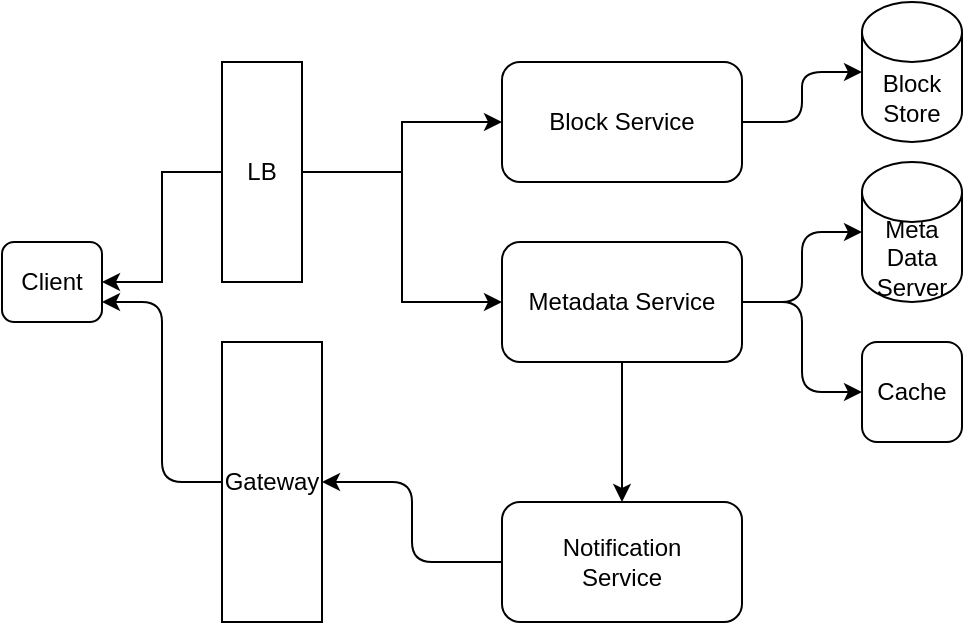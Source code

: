 <mxfile version="17.2.4" type="device"><diagram id="4fSZ2Uj5as-IFfMVaAwe" name="Page-1"><mxGraphModel dx="946" dy="619" grid="1" gridSize="10" guides="1" tooltips="1" connect="1" arrows="1" fold="1" page="1" pageScale="1" pageWidth="827" pageHeight="1169" math="0" shadow="0"><root><mxCell id="0"/><mxCell id="1" parent="0"/><mxCell id="e5QXiL_-k70wU667Boax-2" value="Client" style="rounded=1;whiteSpace=wrap;html=1;" vertex="1" parent="1"><mxGeometry x="30" y="210" width="50" height="40" as="geometry"/></mxCell><mxCell id="e5QXiL_-k70wU667Boax-8" style="edgeStyle=orthogonalEdgeStyle;rounded=0;orthogonalLoop=1;jettySize=auto;html=1;entryX=1;entryY=0.5;entryDx=0;entryDy=0;" edge="1" parent="1" source="e5QXiL_-k70wU667Boax-3" target="e5QXiL_-k70wU667Boax-2"><mxGeometry relative="1" as="geometry"/></mxCell><mxCell id="e5QXiL_-k70wU667Boax-9" style="edgeStyle=orthogonalEdgeStyle;rounded=0;orthogonalLoop=1;jettySize=auto;html=1;" edge="1" parent="1" source="e5QXiL_-k70wU667Boax-3" target="e5QXiL_-k70wU667Boax-5"><mxGeometry relative="1" as="geometry"/></mxCell><mxCell id="e5QXiL_-k70wU667Boax-10" style="edgeStyle=orthogonalEdgeStyle;rounded=0;orthogonalLoop=1;jettySize=auto;html=1;" edge="1" parent="1" source="e5QXiL_-k70wU667Boax-3" target="e5QXiL_-k70wU667Boax-4"><mxGeometry relative="1" as="geometry"/></mxCell><mxCell id="e5QXiL_-k70wU667Boax-3" value="LB" style="rounded=0;whiteSpace=wrap;html=1;" vertex="1" parent="1"><mxGeometry x="140" y="120" width="40" height="110" as="geometry"/></mxCell><mxCell id="e5QXiL_-k70wU667Boax-12" style="edgeStyle=orthogonalEdgeStyle;rounded=1;orthogonalLoop=1;jettySize=auto;html=1;" edge="1" parent="1" source="e5QXiL_-k70wU667Boax-4" target="e5QXiL_-k70wU667Boax-11"><mxGeometry relative="1" as="geometry"/></mxCell><mxCell id="e5QXiL_-k70wU667Boax-4" value="Block Service" style="rounded=1;whiteSpace=wrap;html=1;" vertex="1" parent="1"><mxGeometry x="280" y="120" width="120" height="60" as="geometry"/></mxCell><mxCell id="e5QXiL_-k70wU667Boax-14" style="edgeStyle=orthogonalEdgeStyle;rounded=1;orthogonalLoop=1;jettySize=auto;html=1;entryX=0;entryY=0.5;entryDx=0;entryDy=0;entryPerimeter=0;" edge="1" parent="1" source="e5QXiL_-k70wU667Boax-5" target="e5QXiL_-k70wU667Boax-13"><mxGeometry relative="1" as="geometry"/></mxCell><mxCell id="e5QXiL_-k70wU667Boax-16" style="edgeStyle=orthogonalEdgeStyle;rounded=1;orthogonalLoop=1;jettySize=auto;html=1;entryX=0;entryY=0.5;entryDx=0;entryDy=0;" edge="1" parent="1" source="e5QXiL_-k70wU667Boax-5" target="e5QXiL_-k70wU667Boax-15"><mxGeometry relative="1" as="geometry"/></mxCell><mxCell id="e5QXiL_-k70wU667Boax-17" style="edgeStyle=orthogonalEdgeStyle;rounded=1;orthogonalLoop=1;jettySize=auto;html=1;" edge="1" parent="1" source="e5QXiL_-k70wU667Boax-5" target="e5QXiL_-k70wU667Boax-6"><mxGeometry relative="1" as="geometry"/></mxCell><mxCell id="e5QXiL_-k70wU667Boax-5" value="Metadata Service" style="rounded=1;whiteSpace=wrap;html=1;" vertex="1" parent="1"><mxGeometry x="280" y="210" width="120" height="60" as="geometry"/></mxCell><mxCell id="e5QXiL_-k70wU667Boax-19" style="edgeStyle=orthogonalEdgeStyle;rounded=1;orthogonalLoop=1;jettySize=auto;html=1;" edge="1" parent="1" source="e5QXiL_-k70wU667Boax-6" target="e5QXiL_-k70wU667Boax-18"><mxGeometry relative="1" as="geometry"/></mxCell><mxCell id="e5QXiL_-k70wU667Boax-6" value="Notification&lt;br&gt;Service" style="rounded=1;whiteSpace=wrap;html=1;" vertex="1" parent="1"><mxGeometry x="280" y="340" width="120" height="60" as="geometry"/></mxCell><mxCell id="e5QXiL_-k70wU667Boax-11" value="Block&lt;br&gt;Store" style="shape=cylinder3;whiteSpace=wrap;html=1;boundedLbl=1;backgroundOutline=1;size=15;" vertex="1" parent="1"><mxGeometry x="460" y="90" width="50" height="70" as="geometry"/></mxCell><mxCell id="e5QXiL_-k70wU667Boax-13" value="Meta&lt;br&gt;Data&lt;br&gt;Server" style="shape=cylinder3;whiteSpace=wrap;html=1;boundedLbl=1;backgroundOutline=1;size=15;" vertex="1" parent="1"><mxGeometry x="460" y="170" width="50" height="70" as="geometry"/></mxCell><mxCell id="e5QXiL_-k70wU667Boax-15" value="Cache" style="rounded=1;whiteSpace=wrap;html=1;" vertex="1" parent="1"><mxGeometry x="460" y="260" width="50" height="50" as="geometry"/></mxCell><mxCell id="e5QXiL_-k70wU667Boax-20" style="edgeStyle=orthogonalEdgeStyle;rounded=1;orthogonalLoop=1;jettySize=auto;html=1;entryX=1;entryY=0.75;entryDx=0;entryDy=0;" edge="1" parent="1" source="e5QXiL_-k70wU667Boax-18" target="e5QXiL_-k70wU667Boax-2"><mxGeometry relative="1" as="geometry"/></mxCell><mxCell id="e5QXiL_-k70wU667Boax-18" value="Gateway&lt;br&gt;" style="rounded=0;whiteSpace=wrap;html=1;" vertex="1" parent="1"><mxGeometry x="140" y="260" width="50" height="140" as="geometry"/></mxCell></root></mxGraphModel></diagram></mxfile>